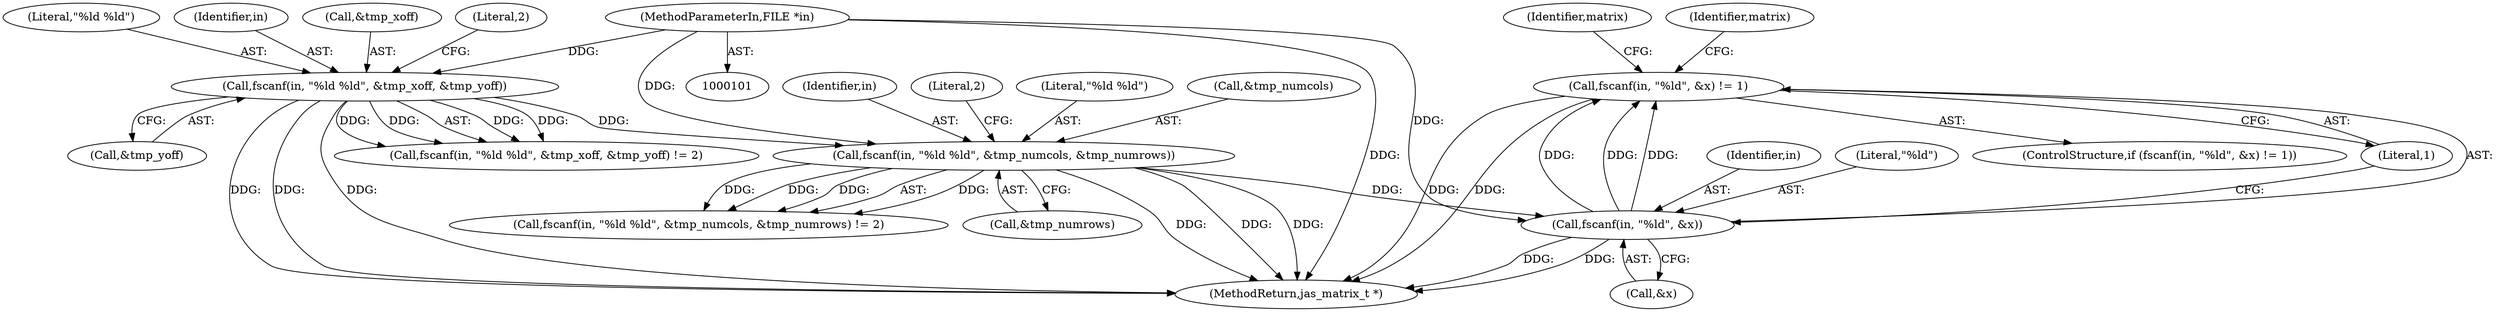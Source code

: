 digraph "0_jasper_d42b2388f7f8e0332c846675133acea151fc557a_28@API" {
"1000205" [label="(Call,fscanf(in, \"%ld\", &x) != 1)"];
"1000206" [label="(Call,fscanf(in, \"%ld\", &x))"];
"1000137" [label="(Call,fscanf(in, \"%ld %ld\", &tmp_numcols, &tmp_numrows))"];
"1000118" [label="(Call,fscanf(in, \"%ld %ld\", &tmp_xoff, &tmp_yoff))"];
"1000102" [label="(MethodParameterIn,FILE *in)"];
"1000226" [label="(MethodReturn,jas_matrix_t *)"];
"1000206" [label="(Call,fscanf(in, \"%ld\", &x))"];
"1000142" [label="(Call,&tmp_numrows)"];
"1000117" [label="(Call,fscanf(in, \"%ld %ld\", &tmp_xoff, &tmp_yoff) != 2)"];
"1000125" [label="(Literal,2)"];
"1000102" [label="(MethodParameterIn,FILE *in)"];
"1000138" [label="(Identifier,in)"];
"1000204" [label="(ControlStructure,if (fscanf(in, \"%ld\", &x) != 1))"];
"1000136" [label="(Call,fscanf(in, \"%ld %ld\", &tmp_numcols, &tmp_numrows) != 2)"];
"1000120" [label="(Literal,\"%ld %ld\")"];
"1000144" [label="(Literal,2)"];
"1000205" [label="(Call,fscanf(in, \"%ld\", &x) != 1)"];
"1000119" [label="(Identifier,in)"];
"1000207" [label="(Identifier,in)"];
"1000118" [label="(Call,fscanf(in, \"%ld %ld\", &tmp_xoff, &tmp_yoff))"];
"1000123" [label="(Call,&tmp_yoff)"];
"1000208" [label="(Literal,\"%ld\")"];
"1000137" [label="(Call,fscanf(in, \"%ld %ld\", &tmp_numcols, &tmp_numrows))"];
"1000211" [label="(Literal,1)"];
"1000218" [label="(Identifier,matrix)"];
"1000214" [label="(Identifier,matrix)"];
"1000209" [label="(Call,&x)"];
"1000121" [label="(Call,&tmp_xoff)"];
"1000139" [label="(Literal,\"%ld %ld\")"];
"1000140" [label="(Call,&tmp_numcols)"];
"1000205" -> "1000204"  [label="AST: "];
"1000205" -> "1000211"  [label="CFG: "];
"1000206" -> "1000205"  [label="AST: "];
"1000211" -> "1000205"  [label="AST: "];
"1000214" -> "1000205"  [label="CFG: "];
"1000218" -> "1000205"  [label="CFG: "];
"1000205" -> "1000226"  [label="DDG: "];
"1000205" -> "1000226"  [label="DDG: "];
"1000206" -> "1000205"  [label="DDG: "];
"1000206" -> "1000205"  [label="DDG: "];
"1000206" -> "1000205"  [label="DDG: "];
"1000206" -> "1000209"  [label="CFG: "];
"1000207" -> "1000206"  [label="AST: "];
"1000208" -> "1000206"  [label="AST: "];
"1000209" -> "1000206"  [label="AST: "];
"1000211" -> "1000206"  [label="CFG: "];
"1000206" -> "1000226"  [label="DDG: "];
"1000206" -> "1000226"  [label="DDG: "];
"1000137" -> "1000206"  [label="DDG: "];
"1000102" -> "1000206"  [label="DDG: "];
"1000137" -> "1000136"  [label="AST: "];
"1000137" -> "1000142"  [label="CFG: "];
"1000138" -> "1000137"  [label="AST: "];
"1000139" -> "1000137"  [label="AST: "];
"1000140" -> "1000137"  [label="AST: "];
"1000142" -> "1000137"  [label="AST: "];
"1000144" -> "1000137"  [label="CFG: "];
"1000137" -> "1000226"  [label="DDG: "];
"1000137" -> "1000226"  [label="DDG: "];
"1000137" -> "1000226"  [label="DDG: "];
"1000137" -> "1000136"  [label="DDG: "];
"1000137" -> "1000136"  [label="DDG: "];
"1000137" -> "1000136"  [label="DDG: "];
"1000137" -> "1000136"  [label="DDG: "];
"1000118" -> "1000137"  [label="DDG: "];
"1000102" -> "1000137"  [label="DDG: "];
"1000118" -> "1000117"  [label="AST: "];
"1000118" -> "1000123"  [label="CFG: "];
"1000119" -> "1000118"  [label="AST: "];
"1000120" -> "1000118"  [label="AST: "];
"1000121" -> "1000118"  [label="AST: "];
"1000123" -> "1000118"  [label="AST: "];
"1000125" -> "1000118"  [label="CFG: "];
"1000118" -> "1000226"  [label="DDG: "];
"1000118" -> "1000226"  [label="DDG: "];
"1000118" -> "1000226"  [label="DDG: "];
"1000118" -> "1000117"  [label="DDG: "];
"1000118" -> "1000117"  [label="DDG: "];
"1000118" -> "1000117"  [label="DDG: "];
"1000118" -> "1000117"  [label="DDG: "];
"1000102" -> "1000118"  [label="DDG: "];
"1000102" -> "1000101"  [label="AST: "];
"1000102" -> "1000226"  [label="DDG: "];
}
